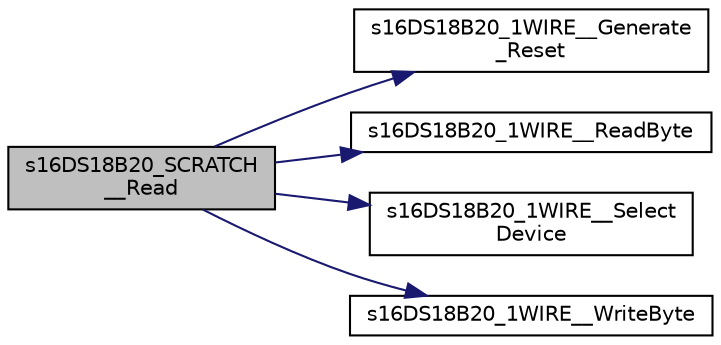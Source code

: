 digraph "s16DS18B20_SCRATCH__Read"
{
  edge [fontname="Helvetica",fontsize="10",labelfontname="Helvetica",labelfontsize="10"];
  node [fontname="Helvetica",fontsize="10",shape=record];
  rankdir="LR";
  Node1 [label="s16DS18B20_SCRATCH\l__Read",height=0.2,width=0.4,color="black", fillcolor="grey75", style="filled", fontcolor="black"];
  Node1 -> Node2 [color="midnightblue",fontsize="10",style="solid",fontname="Helvetica"];
  Node2 [label="s16DS18B20_1WIRE__Generate\l_Reset",height=0.2,width=0.4,color="black", fillcolor="white", style="filled",URL="$group___d_s18_b20_____w_i_r_e___i_f.html#gaa2cb7543a05f574848bb32a70616f23a",tooltip="Generate a reset. "];
  Node1 -> Node3 [color="midnightblue",fontsize="10",style="solid",fontname="Helvetica"];
  Node3 [label="s16DS18B20_1WIRE__ReadByte",height=0.2,width=0.4,color="black", fillcolor="white", style="filled",URL="$group___d_s18_b20_____w_i_r_e___i_f.html#gae21fd6a4108fbf96b8e1a9988fd577d3",tooltip="Read a byte from the 1-wire. "];
  Node1 -> Node4 [color="midnightblue",fontsize="10",style="solid",fontname="Helvetica"];
  Node4 [label="s16DS18B20_1WIRE__Select\lDevice",height=0.2,width=0.4,color="black", fillcolor="white", style="filled",URL="$group___d_s18_b20_____w_i_r_e___i_f.html#ga7a5476f1c807ae17de2e0652f57077be",tooltip="Select a device. "];
  Node1 -> Node5 [color="midnightblue",fontsize="10",style="solid",fontname="Helvetica"];
  Node5 [label="s16DS18B20_1WIRE__WriteByte",height=0.2,width=0.4,color="black", fillcolor="white", style="filled",URL="$group___d_s18_b20_____w_i_r_e___i_f.html#ga0dcdf9b61e256b5ef8f7e7538ebf7ce7",tooltip="Write a byte to the wire. "];
}
